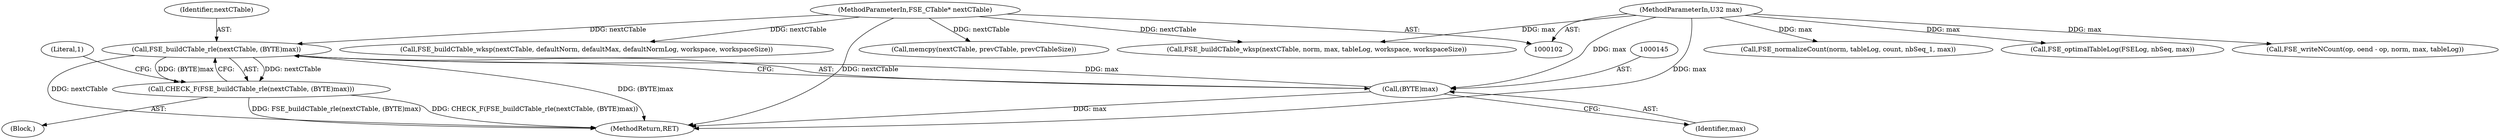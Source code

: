 digraph "0_zstd_3e5cdf1b6a85843e991d7d10f6a2567c15580da0@pointer" {
"1000142" [label="(Call,FSE_buildCTable_rle(nextCTable, (BYTE)max))"];
"1000105" [label="(MethodParameterIn,FSE_CTable* nextCTable)"];
"1000144" [label="(Call,(BYTE)max)"];
"1000109" [label="(MethodParameterIn,U32 max)"];
"1000141" [label="(Call,CHECK_F(FSE_buildCTable_rle(nextCTable, (BYTE)max)))"];
"1000141" [label="(Call,CHECK_F(FSE_buildCTable_rle(nextCTable, (BYTE)max)))"];
"1000144" [label="(Call,(BYTE)max)"];
"1000109" [label="(MethodParameterIn,U32 max)"];
"1000207" [label="(Call,FSE_normalizeCount(norm, tableLog, count, nbSeq_1, max))"];
"1000247" [label="(MethodReturn,RET)"];
"1000150" [label="(Call,memcpy(nextCTable, prevCTable, prevCTableSize))"];
"1000177" [label="(Call,FSE_optimalTableLog(FSELog, nbSeq, max))"];
"1000146" [label="(Identifier,max)"];
"1000158" [label="(Call,FSE_buildCTable_wksp(nextCTable, defaultNorm, defaultMax, defaultNormLog, workspace, workspaceSize))"];
"1000142" [label="(Call,FSE_buildCTable_rle(nextCTable, (BYTE)max))"];
"1000105" [label="(MethodParameterIn,FSE_CTable* nextCTable)"];
"1000133" [label="(Block,)"];
"1000217" [label="(Call,FSE_writeNCount(op, oend - op, norm, max, tableLog))"];
"1000231" [label="(Call,FSE_buildCTable_wksp(nextCTable, norm, max, tableLog, workspace, workspaceSize))"];
"1000143" [label="(Identifier,nextCTable)"];
"1000148" [label="(Literal,1)"];
"1000142" -> "1000141"  [label="AST: "];
"1000142" -> "1000144"  [label="CFG: "];
"1000143" -> "1000142"  [label="AST: "];
"1000144" -> "1000142"  [label="AST: "];
"1000141" -> "1000142"  [label="CFG: "];
"1000142" -> "1000247"  [label="DDG: (BYTE)max"];
"1000142" -> "1000247"  [label="DDG: nextCTable"];
"1000142" -> "1000141"  [label="DDG: nextCTable"];
"1000142" -> "1000141"  [label="DDG: (BYTE)max"];
"1000105" -> "1000142"  [label="DDG: nextCTable"];
"1000144" -> "1000142"  [label="DDG: max"];
"1000105" -> "1000102"  [label="AST: "];
"1000105" -> "1000247"  [label="DDG: nextCTable"];
"1000105" -> "1000150"  [label="DDG: nextCTable"];
"1000105" -> "1000158"  [label="DDG: nextCTable"];
"1000105" -> "1000231"  [label="DDG: nextCTable"];
"1000144" -> "1000146"  [label="CFG: "];
"1000145" -> "1000144"  [label="AST: "];
"1000146" -> "1000144"  [label="AST: "];
"1000144" -> "1000247"  [label="DDG: max"];
"1000109" -> "1000144"  [label="DDG: max"];
"1000109" -> "1000102"  [label="AST: "];
"1000109" -> "1000247"  [label="DDG: max"];
"1000109" -> "1000177"  [label="DDG: max"];
"1000109" -> "1000207"  [label="DDG: max"];
"1000109" -> "1000217"  [label="DDG: max"];
"1000109" -> "1000231"  [label="DDG: max"];
"1000141" -> "1000133"  [label="AST: "];
"1000148" -> "1000141"  [label="CFG: "];
"1000141" -> "1000247"  [label="DDG: FSE_buildCTable_rle(nextCTable, (BYTE)max)"];
"1000141" -> "1000247"  [label="DDG: CHECK_F(FSE_buildCTable_rle(nextCTable, (BYTE)max))"];
}
